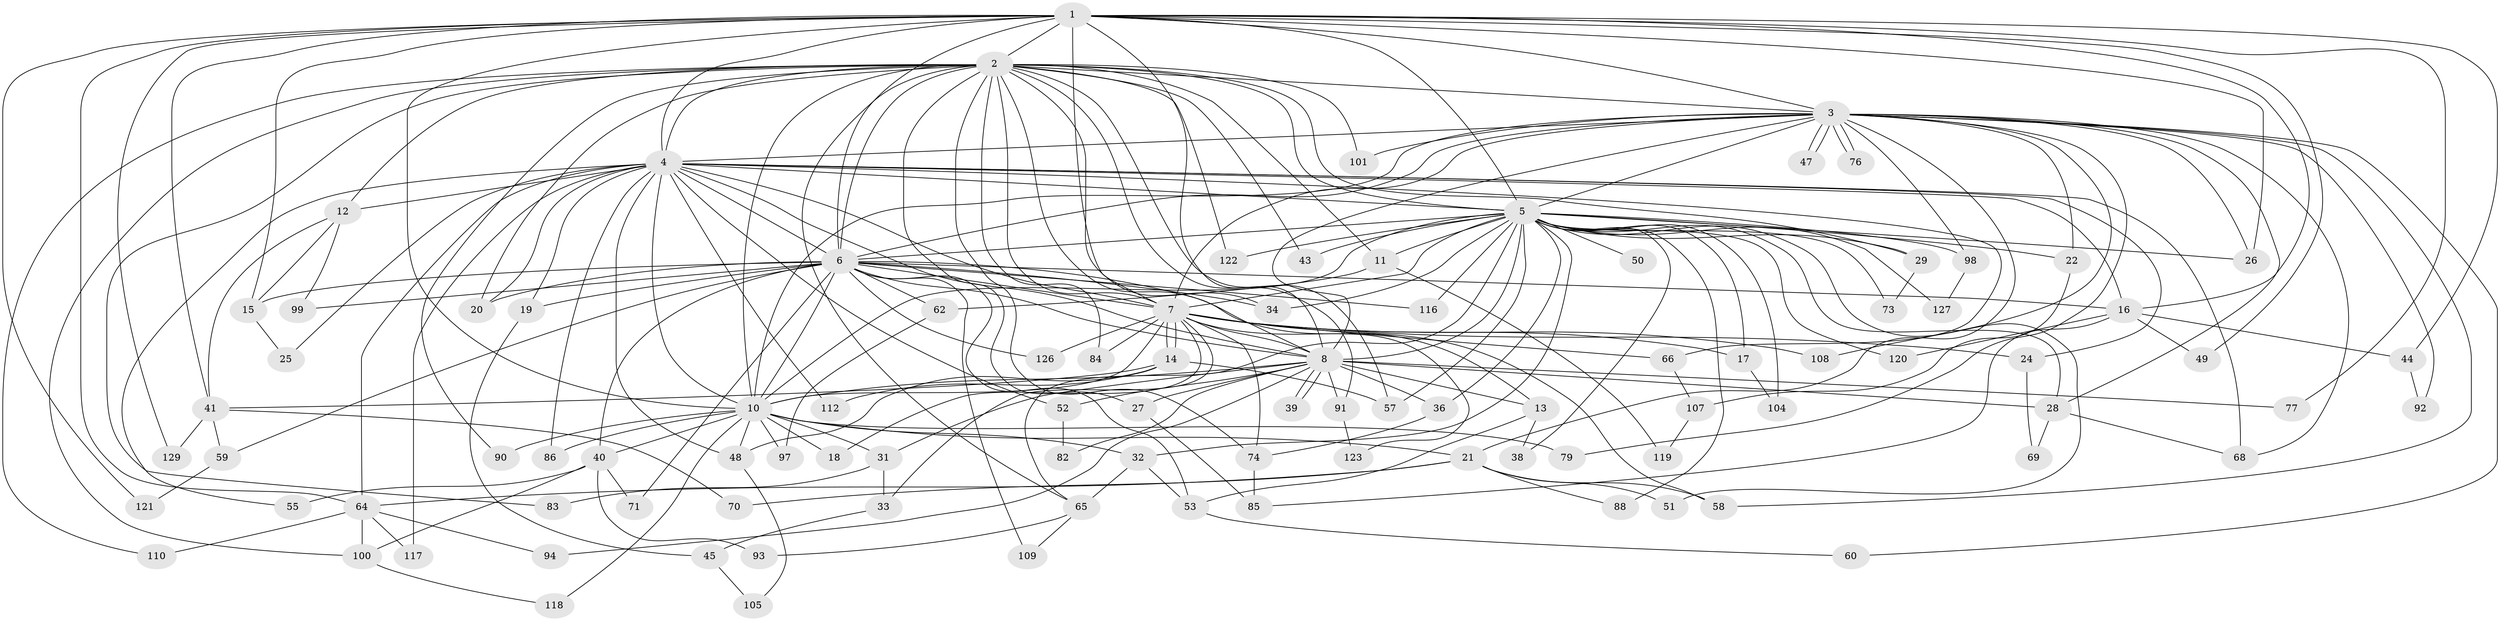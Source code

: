 // Generated by graph-tools (version 1.1) at 2025/51/02/27/25 19:51:51]
// undirected, 98 vertices, 230 edges
graph export_dot {
graph [start="1"]
  node [color=gray90,style=filled];
  1 [super="+46"];
  2 [super="+56"];
  3 [super="+113"];
  4 [super="+35"];
  5 [super="+9"];
  6 [super="+78"];
  7 [super="+106"];
  8 [super="+125"];
  10 [super="+30"];
  11 [super="+54"];
  12 [super="+102"];
  13 [super="+114"];
  14 [super="+61"];
  15;
  16 [super="+23"];
  17;
  18;
  19;
  20 [super="+42"];
  21;
  22;
  24;
  25;
  26 [super="+81"];
  27;
  28 [super="+37"];
  29;
  31;
  32;
  33;
  34 [super="+103"];
  36;
  38;
  39;
  40;
  41 [super="+95"];
  43;
  44;
  45;
  47;
  48 [super="+89"];
  49;
  50;
  51;
  52 [super="+67"];
  53;
  55;
  57 [super="+63"];
  58 [super="+72"];
  59;
  60;
  62;
  64 [super="+80"];
  65 [super="+75"];
  66;
  68 [super="+128"];
  69;
  70;
  71;
  73;
  74 [super="+111"];
  76;
  77;
  79 [super="+87"];
  82;
  83;
  84;
  85 [super="+115"];
  86;
  88 [super="+96"];
  90;
  91;
  92;
  93;
  94;
  97;
  98;
  99;
  100 [super="+124"];
  101;
  104;
  105;
  107;
  108;
  109;
  110;
  112;
  116;
  117;
  118;
  119;
  120;
  121;
  122;
  123;
  126;
  127;
  129;
  1 -- 2;
  1 -- 3;
  1 -- 4;
  1 -- 5 [weight=2];
  1 -- 6;
  1 -- 7;
  1 -- 8;
  1 -- 10;
  1 -- 15;
  1 -- 16;
  1 -- 26;
  1 -- 41 [weight=2];
  1 -- 44;
  1 -- 49;
  1 -- 121;
  1 -- 129;
  1 -- 64;
  1 -- 77;
  2 -- 3;
  2 -- 4 [weight=2];
  2 -- 5 [weight=2];
  2 -- 6;
  2 -- 7;
  2 -- 8 [weight=2];
  2 -- 10;
  2 -- 12 [weight=2];
  2 -- 27;
  2 -- 29;
  2 -- 34;
  2 -- 43;
  2 -- 65;
  2 -- 83;
  2 -- 84;
  2 -- 90;
  2 -- 91;
  2 -- 101;
  2 -- 110;
  2 -- 122;
  2 -- 57;
  2 -- 100;
  2 -- 74;
  2 -- 20;
  2 -- 11;
  3 -- 4;
  3 -- 5 [weight=2];
  3 -- 6;
  3 -- 7;
  3 -- 8 [weight=2];
  3 -- 10;
  3 -- 21;
  3 -- 22;
  3 -- 28;
  3 -- 47;
  3 -- 47;
  3 -- 58;
  3 -- 60;
  3 -- 76;
  3 -- 76;
  3 -- 79;
  3 -- 92;
  3 -- 98;
  3 -- 101;
  3 -- 108;
  3 -- 68;
  3 -- 26;
  4 -- 5 [weight=2];
  4 -- 6;
  4 -- 7;
  4 -- 8;
  4 -- 10 [weight=2];
  4 -- 12;
  4 -- 16;
  4 -- 19;
  4 -- 20;
  4 -- 24;
  4 -- 25;
  4 -- 52 [weight=2];
  4 -- 55;
  4 -- 66;
  4 -- 68;
  4 -- 86;
  4 -- 112;
  4 -- 117;
  4 -- 64;
  4 -- 48;
  5 -- 6 [weight=2];
  5 -- 7 [weight=2];
  5 -- 8 [weight=2];
  5 -- 10 [weight=2];
  5 -- 17;
  5 -- 29;
  5 -- 50 [weight=2];
  5 -- 120;
  5 -- 122;
  5 -- 34;
  5 -- 73;
  5 -- 11;
  5 -- 22;
  5 -- 88 [weight=2];
  5 -- 26 [weight=2];
  5 -- 32;
  5 -- 98;
  5 -- 36;
  5 -- 38;
  5 -- 104;
  5 -- 43;
  5 -- 51;
  5 -- 116;
  5 -- 57;
  5 -- 127;
  5 -- 28;
  5 -- 65;
  6 -- 7;
  6 -- 8;
  6 -- 10;
  6 -- 13;
  6 -- 19;
  6 -- 20;
  6 -- 34;
  6 -- 40;
  6 -- 53;
  6 -- 59;
  6 -- 62;
  6 -- 71;
  6 -- 109;
  6 -- 116;
  6 -- 126;
  6 -- 99;
  6 -- 15;
  6 -- 16;
  7 -- 8;
  7 -- 10;
  7 -- 14 [weight=2];
  7 -- 14;
  7 -- 17;
  7 -- 18;
  7 -- 24;
  7 -- 33;
  7 -- 58;
  7 -- 66;
  7 -- 74 [weight=2];
  7 -- 84;
  7 -- 108;
  7 -- 123;
  7 -- 126;
  8 -- 10;
  8 -- 13;
  8 -- 27;
  8 -- 28;
  8 -- 31;
  8 -- 36;
  8 -- 39;
  8 -- 39;
  8 -- 52;
  8 -- 77;
  8 -- 82;
  8 -- 91;
  8 -- 94;
  10 -- 18;
  10 -- 21;
  10 -- 31;
  10 -- 32;
  10 -- 40;
  10 -- 48;
  10 -- 79 [weight=2];
  10 -- 86;
  10 -- 90;
  10 -- 97;
  10 -- 118;
  11 -- 119;
  11 -- 62;
  12 -- 15;
  12 -- 41;
  12 -- 99;
  13 -- 38;
  13 -- 53;
  14 -- 48;
  14 -- 112;
  14 -- 57;
  14 -- 41;
  15 -- 25;
  16 -- 85;
  16 -- 120;
  16 -- 49;
  16 -- 44;
  17 -- 104;
  19 -- 45;
  21 -- 51;
  21 -- 64;
  21 -- 70;
  21 -- 88;
  21 -- 58;
  22 -- 107;
  24 -- 69;
  27 -- 85;
  28 -- 69;
  28 -- 68;
  29 -- 73;
  31 -- 33;
  31 -- 83;
  32 -- 53;
  32 -- 65;
  33 -- 45;
  36 -- 74;
  40 -- 55;
  40 -- 71;
  40 -- 93;
  40 -- 100;
  41 -- 59;
  41 -- 70;
  41 -- 129;
  44 -- 92;
  45 -- 105;
  48 -- 105;
  52 -- 82;
  53 -- 60;
  59 -- 121;
  62 -- 97;
  64 -- 94;
  64 -- 100;
  64 -- 117;
  64 -- 110;
  65 -- 109;
  65 -- 93;
  66 -- 107;
  74 -- 85;
  91 -- 123;
  98 -- 127;
  100 -- 118;
  107 -- 119;
}
